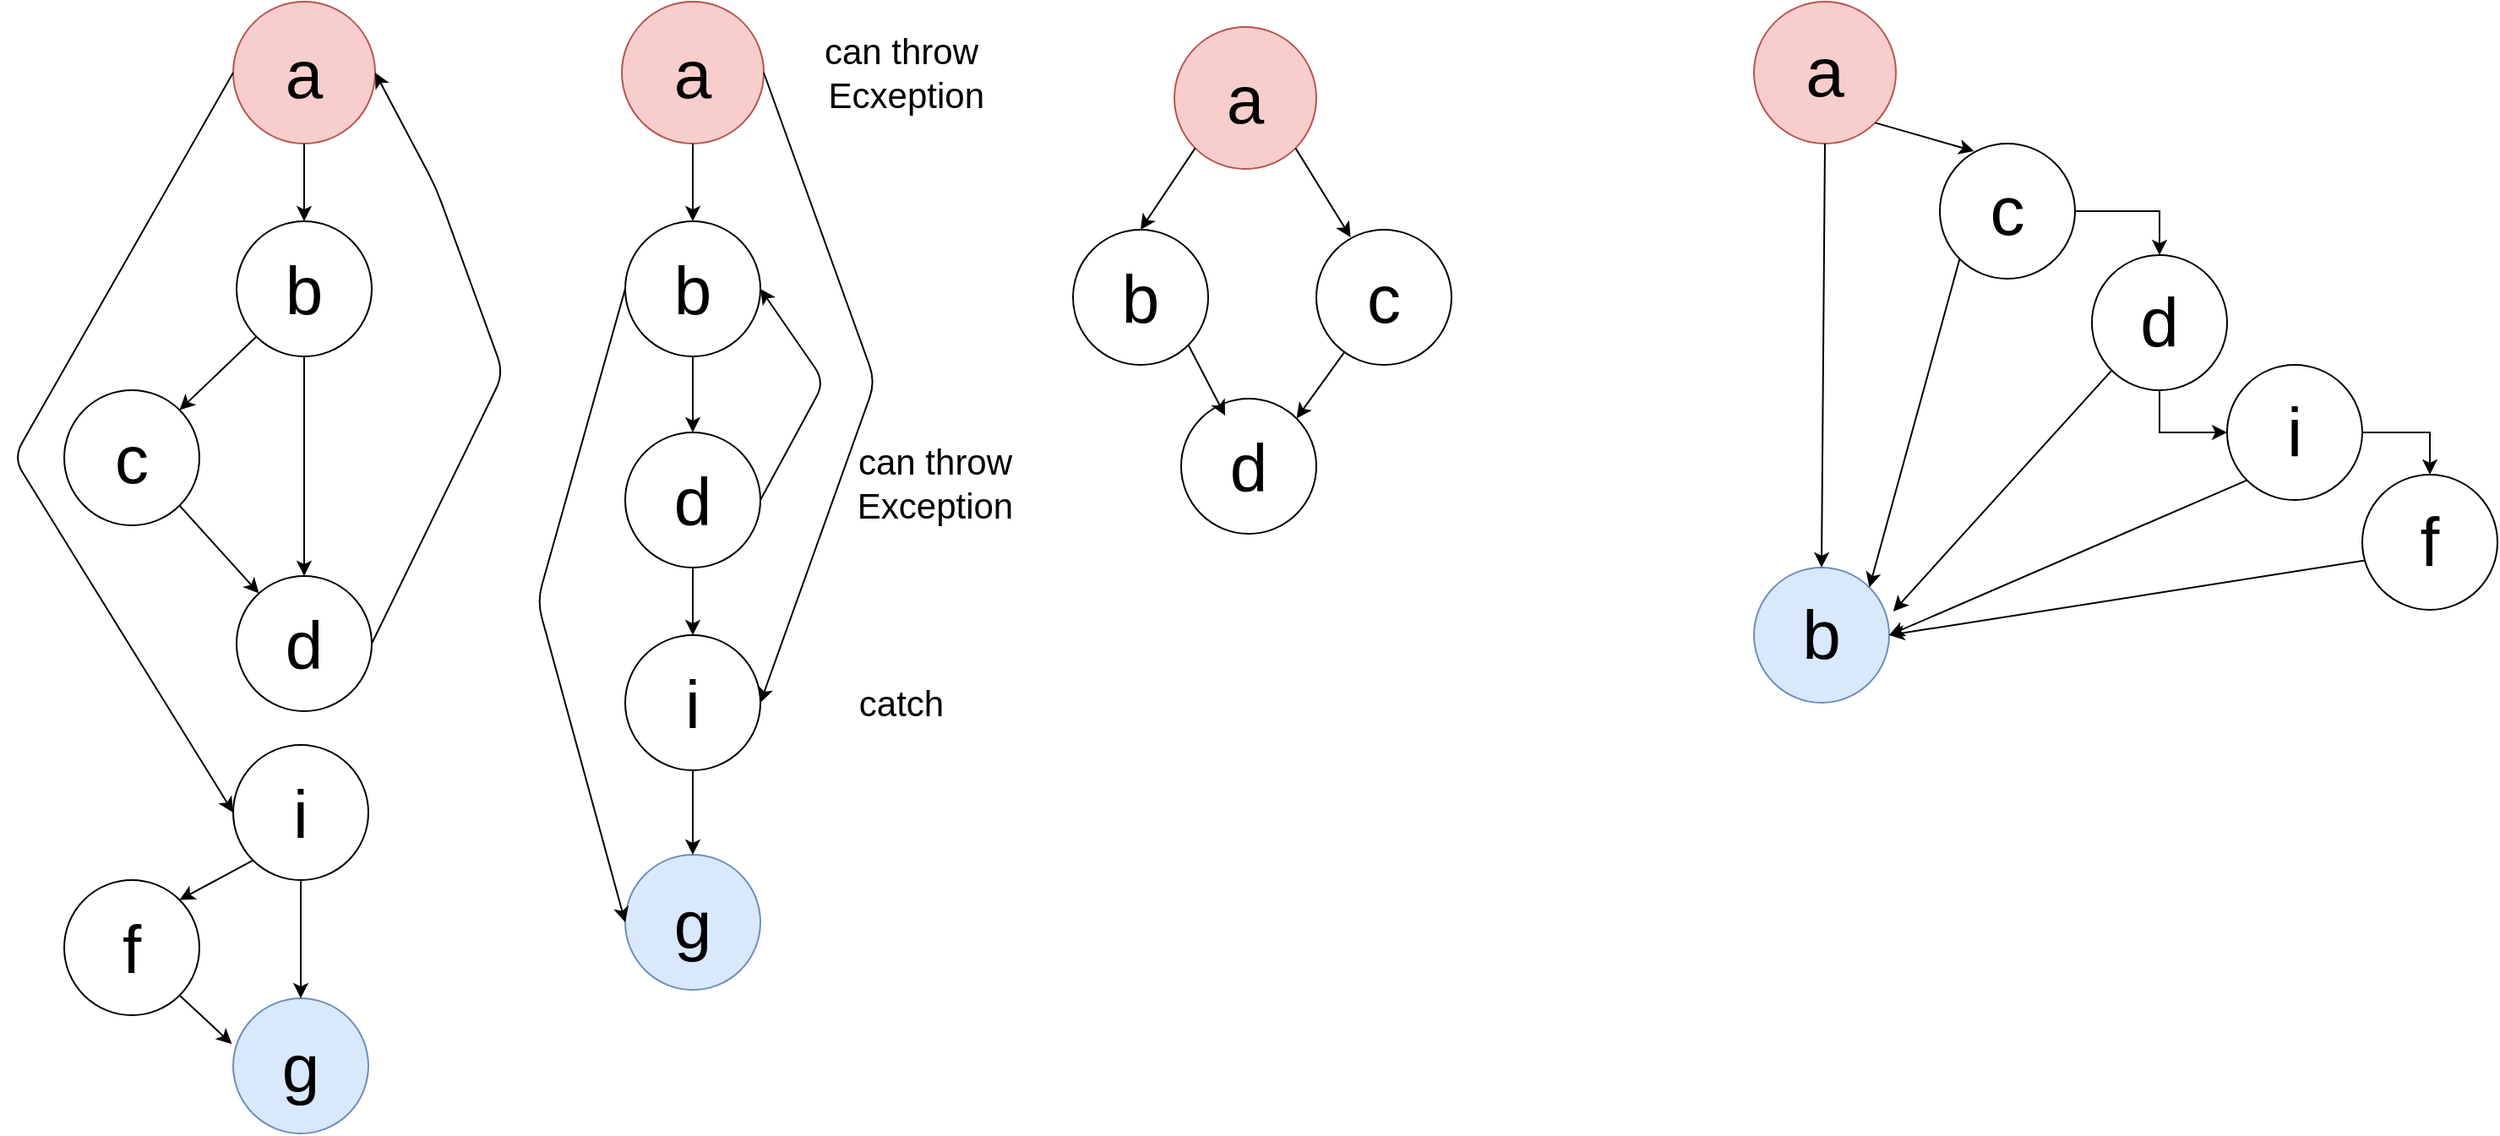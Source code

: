 <mxfile version="13.7.7" type="device"><diagram id="Ofx2ybWYxNmLDzI2wSNf" name="Page-1"><mxGraphModel dx="1377" dy="840" grid="1" gridSize="10" guides="1" tooltips="1" connect="1" arrows="1" fold="1" page="1" pageScale="1" pageWidth="827" pageHeight="1169" math="0" shadow="0"><root><mxCell id="0"/><mxCell id="1" parent="0"/><mxCell id="GfNkHJ-6hAlCD3ZZi0yO-1" value="a" style="ellipse;whiteSpace=wrap;html=1;aspect=fixed;fontSize=40;fillColor=#f8cecc;strokeColor=#b85450;" parent="1" vertex="1"><mxGeometry x="330" y="80" width="84" height="84" as="geometry"/></mxCell><mxCell id="GfNkHJ-6hAlCD3ZZi0yO-2" value="d" style="ellipse;whiteSpace=wrap;html=1;aspect=fixed;fontSize=40;" parent="1" vertex="1"><mxGeometry x="332" y="420" width="80" height="80" as="geometry"/></mxCell><mxCell id="GfNkHJ-6hAlCD3ZZi0yO-3" value="c" style="ellipse;whiteSpace=wrap;html=1;aspect=fixed;fontSize=40;" parent="1" vertex="1"><mxGeometry x="230" y="310" width="80" height="80" as="geometry"/></mxCell><mxCell id="GfNkHJ-6hAlCD3ZZi0yO-4" value="b" style="ellipse;whiteSpace=wrap;html=1;aspect=fixed;fontSize=40;" parent="1" vertex="1"><mxGeometry x="332" y="210" width="80" height="80" as="geometry"/></mxCell><mxCell id="GfNkHJ-6hAlCD3ZZi0yO-5" value="i" style="ellipse;whiteSpace=wrap;html=1;aspect=fixed;fontSize=40;" parent="1" vertex="1"><mxGeometry x="330" y="520" width="80" height="80" as="geometry"/></mxCell><mxCell id="GfNkHJ-6hAlCD3ZZi0yO-6" value="f" style="ellipse;whiteSpace=wrap;html=1;aspect=fixed;fontSize=40;" parent="1" vertex="1"><mxGeometry x="230" y="600" width="80" height="80" as="geometry"/></mxCell><mxCell id="GfNkHJ-6hAlCD3ZZi0yO-15" value="g" style="ellipse;whiteSpace=wrap;html=1;aspect=fixed;fontSize=40;fillColor=#dae8fc;strokeColor=#6c8ebf;" parent="1" vertex="1"><mxGeometry x="330" y="670" width="80" height="80" as="geometry"/></mxCell><mxCell id="wvAbKJPSF8-xDsmhp34k-1" value="" style="endArrow=classic;html=1;exitX=1;exitY=1;exitDx=0;exitDy=0;" edge="1" parent="1" source="GfNkHJ-6hAlCD3ZZi0yO-3" target="GfNkHJ-6hAlCD3ZZi0yO-2"><mxGeometry width="50" height="50" relative="1" as="geometry"><mxPoint x="860" y="420" as="sourcePoint"/><mxPoint x="750" y="485" as="targetPoint"/></mxGeometry></mxCell><mxCell id="wvAbKJPSF8-xDsmhp34k-3" value="" style="endArrow=classic;html=1;exitX=0;exitY=1;exitDx=0;exitDy=0;entryX=1;entryY=0;entryDx=0;entryDy=0;" edge="1" parent="1" source="GfNkHJ-6hAlCD3ZZi0yO-4" target="GfNkHJ-6hAlCD3ZZi0yO-3"><mxGeometry width="50" height="50" relative="1" as="geometry"><mxPoint x="860" y="420" as="sourcePoint"/><mxPoint x="720.162" y="498.359" as="targetPoint"/></mxGeometry></mxCell><mxCell id="wvAbKJPSF8-xDsmhp34k-6" value="" style="endArrow=classic;html=1;entryX=1;entryY=0.5;entryDx=0;entryDy=0;exitX=1;exitY=0.5;exitDx=0;exitDy=0;" edge="1" parent="1" source="GfNkHJ-6hAlCD3ZZi0yO-2" target="GfNkHJ-6hAlCD3ZZi0yO-1"><mxGeometry width="50" height="50" relative="1" as="geometry"><mxPoint x="470" y="380" as="sourcePoint"/><mxPoint x="520" y="330" as="targetPoint"/><Array as="points"><mxPoint x="490" y="300"/><mxPoint x="450" y="190"/></Array></mxGeometry></mxCell><mxCell id="wvAbKJPSF8-xDsmhp34k-7" value="" style="endArrow=classic;html=1;exitX=0.5;exitY=1;exitDx=0;exitDy=0;entryX=0.5;entryY=0;entryDx=0;entryDy=0;" edge="1" parent="1" source="GfNkHJ-6hAlCD3ZZi0yO-1" target="GfNkHJ-6hAlCD3ZZi0yO-4"><mxGeometry width="50" height="50" relative="1" as="geometry"><mxPoint x="470" y="380" as="sourcePoint"/><mxPoint x="520" y="330" as="targetPoint"/></mxGeometry></mxCell><mxCell id="wvAbKJPSF8-xDsmhp34k-8" value="" style="endArrow=classic;html=1;exitX=0.5;exitY=1;exitDx=0;exitDy=0;entryX=0.5;entryY=0;entryDx=0;entryDy=0;" edge="1" parent="1" source="GfNkHJ-6hAlCD3ZZi0yO-4" target="GfNkHJ-6hAlCD3ZZi0yO-2"><mxGeometry width="50" height="50" relative="1" as="geometry"><mxPoint x="470" y="380" as="sourcePoint"/><mxPoint x="520" y="330" as="targetPoint"/></mxGeometry></mxCell><mxCell id="wvAbKJPSF8-xDsmhp34k-9" value="" style="endArrow=classic;html=1;exitX=0;exitY=0.5;exitDx=0;exitDy=0;entryX=0;entryY=0.5;entryDx=0;entryDy=0;" edge="1" parent="1" source="GfNkHJ-6hAlCD3ZZi0yO-1" target="GfNkHJ-6hAlCD3ZZi0yO-5"><mxGeometry width="50" height="50" relative="1" as="geometry"><mxPoint x="470" y="380" as="sourcePoint"/><mxPoint x="520" y="330" as="targetPoint"/><Array as="points"><mxPoint x="200" y="350"/></Array></mxGeometry></mxCell><mxCell id="wvAbKJPSF8-xDsmhp34k-10" value="" style="endArrow=classic;html=1;exitX=0;exitY=1;exitDx=0;exitDy=0;entryX=1;entryY=0;entryDx=0;entryDy=0;" edge="1" parent="1" source="GfNkHJ-6hAlCD3ZZi0yO-5" target="GfNkHJ-6hAlCD3ZZi0yO-6"><mxGeometry width="50" height="50" relative="1" as="geometry"><mxPoint x="470" y="580" as="sourcePoint"/><mxPoint x="520" y="530" as="targetPoint"/></mxGeometry></mxCell><mxCell id="wvAbKJPSF8-xDsmhp34k-11" value="" style="endArrow=classic;html=1;exitX=0.5;exitY=1;exitDx=0;exitDy=0;" edge="1" parent="1" source="GfNkHJ-6hAlCD3ZZi0yO-5" target="GfNkHJ-6hAlCD3ZZi0yO-15"><mxGeometry width="50" height="50" relative="1" as="geometry"><mxPoint x="470" y="580" as="sourcePoint"/><mxPoint x="520" y="530" as="targetPoint"/></mxGeometry></mxCell><mxCell id="wvAbKJPSF8-xDsmhp34k-12" value="" style="endArrow=classic;html=1;exitX=1;exitY=1;exitDx=0;exitDy=0;entryX=-0.01;entryY=0.338;entryDx=0;entryDy=0;entryPerimeter=0;" edge="1" parent="1" source="GfNkHJ-6hAlCD3ZZi0yO-6" target="GfNkHJ-6hAlCD3ZZi0yO-15"><mxGeometry width="50" height="50" relative="1" as="geometry"><mxPoint x="470" y="580" as="sourcePoint"/><mxPoint x="520" y="530" as="targetPoint"/></mxGeometry></mxCell><mxCell id="wvAbKJPSF8-xDsmhp34k-32" value="a" style="ellipse;whiteSpace=wrap;html=1;aspect=fixed;fontSize=40;fillColor=#f8cecc;strokeColor=#b85450;" vertex="1" parent="1"><mxGeometry x="560" y="80" width="84" height="84" as="geometry"/></mxCell><mxCell id="wvAbKJPSF8-xDsmhp34k-33" value="d" style="ellipse;whiteSpace=wrap;html=1;aspect=fixed;fontSize=40;" vertex="1" parent="1"><mxGeometry x="562" y="335" width="80" height="80" as="geometry"/></mxCell><mxCell id="wvAbKJPSF8-xDsmhp34k-35" value="b" style="ellipse;whiteSpace=wrap;html=1;aspect=fixed;fontSize=40;" vertex="1" parent="1"><mxGeometry x="562" y="210" width="80" height="80" as="geometry"/></mxCell><mxCell id="wvAbKJPSF8-xDsmhp34k-36" value="i" style="ellipse;whiteSpace=wrap;html=1;aspect=fixed;fontSize=40;" vertex="1" parent="1"><mxGeometry x="562" y="455" width="80" height="80" as="geometry"/></mxCell><mxCell id="wvAbKJPSF8-xDsmhp34k-38" value="g" style="ellipse;whiteSpace=wrap;html=1;aspect=fixed;fontSize=40;fillColor=#dae8fc;strokeColor=#6c8ebf;" vertex="1" parent="1"><mxGeometry x="562" y="585" width="80" height="80" as="geometry"/></mxCell><mxCell id="wvAbKJPSF8-xDsmhp34k-41" value="" style="endArrow=classic;html=1;entryX=1;entryY=0.5;entryDx=0;entryDy=0;exitX=1;exitY=0.5;exitDx=0;exitDy=0;" edge="1" parent="1" source="wvAbKJPSF8-xDsmhp34k-33" target="wvAbKJPSF8-xDsmhp34k-35"><mxGeometry width="50" height="50" relative="1" as="geometry"><mxPoint x="700" y="295" as="sourcePoint"/><mxPoint x="750" y="245" as="targetPoint"/><Array as="points"><mxPoint x="680" y="305"/></Array></mxGeometry></mxCell><mxCell id="wvAbKJPSF8-xDsmhp34k-42" value="" style="endArrow=classic;html=1;exitX=0.5;exitY=1;exitDx=0;exitDy=0;entryX=0.5;entryY=0;entryDx=0;entryDy=0;" edge="1" parent="1" source="wvAbKJPSF8-xDsmhp34k-32" target="wvAbKJPSF8-xDsmhp34k-35"><mxGeometry width="50" height="50" relative="1" as="geometry"><mxPoint x="700" y="380" as="sourcePoint"/><mxPoint x="750" y="330" as="targetPoint"/></mxGeometry></mxCell><mxCell id="wvAbKJPSF8-xDsmhp34k-43" value="" style="endArrow=classic;html=1;exitX=0.5;exitY=1;exitDx=0;exitDy=0;entryX=0.5;entryY=0;entryDx=0;entryDy=0;" edge="1" parent="1" source="wvAbKJPSF8-xDsmhp34k-35" target="wvAbKJPSF8-xDsmhp34k-33"><mxGeometry width="50" height="50" relative="1" as="geometry"><mxPoint x="700" y="295" as="sourcePoint"/><mxPoint x="750" y="245" as="targetPoint"/></mxGeometry></mxCell><mxCell id="wvAbKJPSF8-xDsmhp34k-44" value="" style="endArrow=classic;html=1;exitX=0;exitY=0.5;exitDx=0;exitDy=0;entryX=0;entryY=0.5;entryDx=0;entryDy=0;" edge="1" parent="1" source="wvAbKJPSF8-xDsmhp34k-35" target="wvAbKJPSF8-xDsmhp34k-38"><mxGeometry width="50" height="50" relative="1" as="geometry"><mxPoint x="700" y="295" as="sourcePoint"/><mxPoint x="750" y="245" as="targetPoint"/><Array as="points"><mxPoint x="510" y="435"/></Array></mxGeometry></mxCell><mxCell id="wvAbKJPSF8-xDsmhp34k-46" value="" style="endArrow=classic;html=1;exitX=0.5;exitY=1;exitDx=0;exitDy=0;" edge="1" parent="1" source="wvAbKJPSF8-xDsmhp34k-36" target="wvAbKJPSF8-xDsmhp34k-38"><mxGeometry width="50" height="50" relative="1" as="geometry"><mxPoint x="702" y="495" as="sourcePoint"/><mxPoint x="752" y="445" as="targetPoint"/></mxGeometry></mxCell><mxCell id="wvAbKJPSF8-xDsmhp34k-48" value="" style="endArrow=classic;html=1;exitX=0.5;exitY=1;exitDx=0;exitDy=0;entryX=0.5;entryY=0;entryDx=0;entryDy=0;" edge="1" parent="1" source="wvAbKJPSF8-xDsmhp34k-33" target="wvAbKJPSF8-xDsmhp34k-36"><mxGeometry width="50" height="50" relative="1" as="geometry"><mxPoint x="620" y="335" as="sourcePoint"/><mxPoint x="670" y="285" as="targetPoint"/></mxGeometry></mxCell><mxCell id="wvAbKJPSF8-xDsmhp34k-49" value="" style="endArrow=classic;html=1;exitX=1;exitY=0.5;exitDx=0;exitDy=0;entryX=1;entryY=0.5;entryDx=0;entryDy=0;" edge="1" parent="1" source="wvAbKJPSF8-xDsmhp34k-32" target="wvAbKJPSF8-xDsmhp34k-36"><mxGeometry width="50" height="50" relative="1" as="geometry"><mxPoint x="620" y="455" as="sourcePoint"/><mxPoint x="670" y="405" as="targetPoint"/><Array as="points"><mxPoint x="710" y="305"/></Array></mxGeometry></mxCell><mxCell id="wvAbKJPSF8-xDsmhp34k-50" value="catch" style="text;html=1;align=center;verticalAlign=middle;resizable=0;points=[];autosize=1;fontSize=21;" vertex="1" parent="1"><mxGeometry x="690" y="480" width="70" height="30" as="geometry"/></mxCell><mxCell id="wvAbKJPSF8-xDsmhp34k-51" value="can throw&lt;br&gt;&amp;nbsp;Ecxeption" style="text;html=1;align=center;verticalAlign=middle;resizable=0;points=[];autosize=1;fontSize=21;" vertex="1" parent="1"><mxGeometry x="670" y="92" width="110" height="60" as="geometry"/></mxCell><mxCell id="wvAbKJPSF8-xDsmhp34k-52" value="can throw &lt;br&gt;Exception" style="text;html=1;align=center;verticalAlign=middle;resizable=0;points=[];autosize=1;fontSize=21;" vertex="1" parent="1"><mxGeometry x="690" y="335" width="110" height="60" as="geometry"/></mxCell><mxCell id="wvAbKJPSF8-xDsmhp34k-53" value="a" style="ellipse;whiteSpace=wrap;html=1;aspect=fixed;fontSize=40;fillColor=#f8cecc;strokeColor=#b85450;" vertex="1" parent="1"><mxGeometry x="887" y="95" width="84" height="84" as="geometry"/></mxCell><mxCell id="wvAbKJPSF8-xDsmhp34k-54" value="d" style="ellipse;whiteSpace=wrap;html=1;aspect=fixed;fontSize=40;" vertex="1" parent="1"><mxGeometry x="891" y="315" width="80" height="80" as="geometry"/></mxCell><mxCell id="wvAbKJPSF8-xDsmhp34k-55" value="c" style="ellipse;whiteSpace=wrap;html=1;aspect=fixed;fontSize=40;" vertex="1" parent="1"><mxGeometry x="971" y="215" width="80" height="80" as="geometry"/></mxCell><mxCell id="wvAbKJPSF8-xDsmhp34k-56" value="b" style="ellipse;whiteSpace=wrap;html=1;aspect=fixed;fontSize=40;" vertex="1" parent="1"><mxGeometry x="827" y="215" width="80" height="80" as="geometry"/></mxCell><mxCell id="wvAbKJPSF8-xDsmhp34k-60" value="" style="endArrow=classic;html=1;exitX=0;exitY=1;exitDx=0;exitDy=0;entryX=0.5;entryY=0;entryDx=0;entryDy=0;" edge="1" parent="1" source="wvAbKJPSF8-xDsmhp34k-53" target="wvAbKJPSF8-xDsmhp34k-56"><mxGeometry width="50" height="50" relative="1" as="geometry"><mxPoint x="1027" y="395" as="sourcePoint"/><mxPoint x="1077" y="345" as="targetPoint"/></mxGeometry></mxCell><mxCell id="wvAbKJPSF8-xDsmhp34k-62" value="" style="endArrow=classic;html=1;fontSize=21;exitX=1;exitY=1;exitDx=0;exitDy=0;entryX=0.254;entryY=0.056;entryDx=0;entryDy=0;entryPerimeter=0;" edge="1" parent="1" source="wvAbKJPSF8-xDsmhp34k-53" target="wvAbKJPSF8-xDsmhp34k-55"><mxGeometry width="50" height="50" relative="1" as="geometry"><mxPoint x="987" y="355" as="sourcePoint"/><mxPoint x="1037" y="305" as="targetPoint"/></mxGeometry></mxCell><mxCell id="wvAbKJPSF8-xDsmhp34k-63" value="" style="endArrow=classic;html=1;fontSize=21;exitX=1;exitY=1;exitDx=0;exitDy=0;entryX=0.325;entryY=0.125;entryDx=0;entryDy=0;entryPerimeter=0;" edge="1" parent="1" source="wvAbKJPSF8-xDsmhp34k-56" target="wvAbKJPSF8-xDsmhp34k-54"><mxGeometry width="50" height="50" relative="1" as="geometry"><mxPoint x="987" y="355" as="sourcePoint"/><mxPoint x="1037" y="305" as="targetPoint"/></mxGeometry></mxCell><mxCell id="wvAbKJPSF8-xDsmhp34k-64" value="" style="endArrow=classic;html=1;fontSize=21;entryX=1;entryY=0;entryDx=0;entryDy=0;" edge="1" parent="1" source="wvAbKJPSF8-xDsmhp34k-55" target="wvAbKJPSF8-xDsmhp34k-54"><mxGeometry width="50" height="50" relative="1" as="geometry"><mxPoint x="987" y="355" as="sourcePoint"/><mxPoint x="1037" y="305" as="targetPoint"/></mxGeometry></mxCell><mxCell id="wvAbKJPSF8-xDsmhp34k-65" value="a" style="ellipse;whiteSpace=wrap;html=1;aspect=fixed;fontSize=41;fillColor=#f8cecc;strokeColor=#b85450;" vertex="1" parent="1"><mxGeometry x="1230" y="80" width="84" height="84" as="geometry"/></mxCell><mxCell id="wvAbKJPSF8-xDsmhp34k-83" style="edgeStyle=orthogonalEdgeStyle;rounded=0;orthogonalLoop=1;jettySize=auto;html=1;entryX=0;entryY=0.5;entryDx=0;entryDy=0;fontSize=41;" edge="1" parent="1" source="wvAbKJPSF8-xDsmhp34k-66" target="wvAbKJPSF8-xDsmhp34k-76"><mxGeometry relative="1" as="geometry"/></mxCell><mxCell id="wvAbKJPSF8-xDsmhp34k-66" value="d" style="ellipse;whiteSpace=wrap;html=1;aspect=fixed;fontSize=41;" vertex="1" parent="1"><mxGeometry x="1430" y="230" width="80" height="80" as="geometry"/></mxCell><mxCell id="wvAbKJPSF8-xDsmhp34k-87" style="edgeStyle=orthogonalEdgeStyle;rounded=0;orthogonalLoop=1;jettySize=auto;html=1;exitX=1;exitY=0.5;exitDx=0;exitDy=0;entryX=0.5;entryY=0;entryDx=0;entryDy=0;fontSize=41;" edge="1" parent="1" source="wvAbKJPSF8-xDsmhp34k-67" target="wvAbKJPSF8-xDsmhp34k-66"><mxGeometry relative="1" as="geometry"/></mxCell><mxCell id="wvAbKJPSF8-xDsmhp34k-67" value="c" style="ellipse;whiteSpace=wrap;html=1;aspect=fixed;fontSize=41;" vertex="1" parent="1"><mxGeometry x="1340" y="164" width="80" height="80" as="geometry"/></mxCell><mxCell id="wvAbKJPSF8-xDsmhp34k-68" value="b" style="ellipse;whiteSpace=wrap;html=1;aspect=fixed;fontSize=41;fillColor=#dae8fc;strokeColor=#6c8ebf;" vertex="1" parent="1"><mxGeometry x="1230" y="415" width="80" height="80" as="geometry"/></mxCell><mxCell id="wvAbKJPSF8-xDsmhp34k-69" value="" style="endArrow=classic;html=1;exitX=0.5;exitY=1;exitDx=0;exitDy=0;entryX=0.5;entryY=0;entryDx=0;entryDy=0;fontSize=41;" edge="1" parent="1" source="wvAbKJPSF8-xDsmhp34k-65" target="wvAbKJPSF8-xDsmhp34k-68"><mxGeometry width="50" height="50" relative="1" as="geometry"><mxPoint x="1370" y="380" as="sourcePoint"/><mxPoint x="1420" y="330" as="targetPoint"/></mxGeometry></mxCell><mxCell id="wvAbKJPSF8-xDsmhp34k-70" value="" style="endArrow=classic;html=1;fontSize=41;exitX=1;exitY=1;exitDx=0;exitDy=0;entryX=0.254;entryY=0.056;entryDx=0;entryDy=0;entryPerimeter=0;" edge="1" parent="1" source="wvAbKJPSF8-xDsmhp34k-65" target="wvAbKJPSF8-xDsmhp34k-67"><mxGeometry width="50" height="50" relative="1" as="geometry"><mxPoint x="1330" y="340" as="sourcePoint"/><mxPoint x="1380" y="290" as="targetPoint"/></mxGeometry></mxCell><mxCell id="wvAbKJPSF8-xDsmhp34k-73" value="" style="endArrow=classic;html=1;fontSize=41;exitX=0;exitY=1;exitDx=0;exitDy=0;entryX=1;entryY=0;entryDx=0;entryDy=0;" edge="1" parent="1" source="wvAbKJPSF8-xDsmhp34k-67" target="wvAbKJPSF8-xDsmhp34k-68"><mxGeometry width="50" height="50" relative="1" as="geometry"><mxPoint x="1400" y="420" as="sourcePoint"/><mxPoint x="1450" y="370" as="targetPoint"/></mxGeometry></mxCell><mxCell id="wvAbKJPSF8-xDsmhp34k-74" value="" style="endArrow=classic;html=1;fontSize=41;exitX=0;exitY=1;exitDx=0;exitDy=0;entryX=1.03;entryY=0.325;entryDx=0;entryDy=0;entryPerimeter=0;" edge="1" parent="1" source="wvAbKJPSF8-xDsmhp34k-66" target="wvAbKJPSF8-xDsmhp34k-68"><mxGeometry width="50" height="50" relative="1" as="geometry"><mxPoint x="1400" y="420" as="sourcePoint"/><mxPoint x="1450" y="370" as="targetPoint"/></mxGeometry></mxCell><mxCell id="wvAbKJPSF8-xDsmhp34k-75" value="f" style="ellipse;whiteSpace=wrap;html=1;aspect=fixed;fontSize=41;" vertex="1" parent="1"><mxGeometry x="1590" y="360" width="80" height="80" as="geometry"/></mxCell><mxCell id="wvAbKJPSF8-xDsmhp34k-86" style="edgeStyle=orthogonalEdgeStyle;rounded=0;orthogonalLoop=1;jettySize=auto;html=1;exitX=1;exitY=0.5;exitDx=0;exitDy=0;entryX=0.5;entryY=0;entryDx=0;entryDy=0;fontSize=41;" edge="1" parent="1" source="wvAbKJPSF8-xDsmhp34k-76" target="wvAbKJPSF8-xDsmhp34k-75"><mxGeometry relative="1" as="geometry"/></mxCell><mxCell id="wvAbKJPSF8-xDsmhp34k-76" value="i" style="ellipse;whiteSpace=wrap;html=1;aspect=fixed;fontSize=41;" vertex="1" parent="1"><mxGeometry x="1510" y="295" width="80" height="80" as="geometry"/></mxCell><mxCell id="wvAbKJPSF8-xDsmhp34k-78" value="" style="endArrow=classic;html=1;fontSize=41;exitX=0;exitY=1;exitDx=0;exitDy=0;entryX=1;entryY=0.5;entryDx=0;entryDy=0;" edge="1" parent="1" source="wvAbKJPSF8-xDsmhp34k-76" target="wvAbKJPSF8-xDsmhp34k-68"><mxGeometry width="50" height="50" relative="1" as="geometry"><mxPoint x="1400" y="420" as="sourcePoint"/><mxPoint x="1450" y="370" as="targetPoint"/></mxGeometry></mxCell><mxCell id="wvAbKJPSF8-xDsmhp34k-79" value="" style="endArrow=classic;html=1;fontSize=41;exitX=0.012;exitY=0.636;exitDx=0;exitDy=0;exitPerimeter=0;entryX=1;entryY=0.5;entryDx=0;entryDy=0;" edge="1" parent="1" source="wvAbKJPSF8-xDsmhp34k-75" target="wvAbKJPSF8-xDsmhp34k-68"><mxGeometry width="50" height="50" relative="1" as="geometry"><mxPoint x="1400" y="420" as="sourcePoint"/><mxPoint x="1450" y="370" as="targetPoint"/></mxGeometry></mxCell></root></mxGraphModel></diagram></mxfile>
